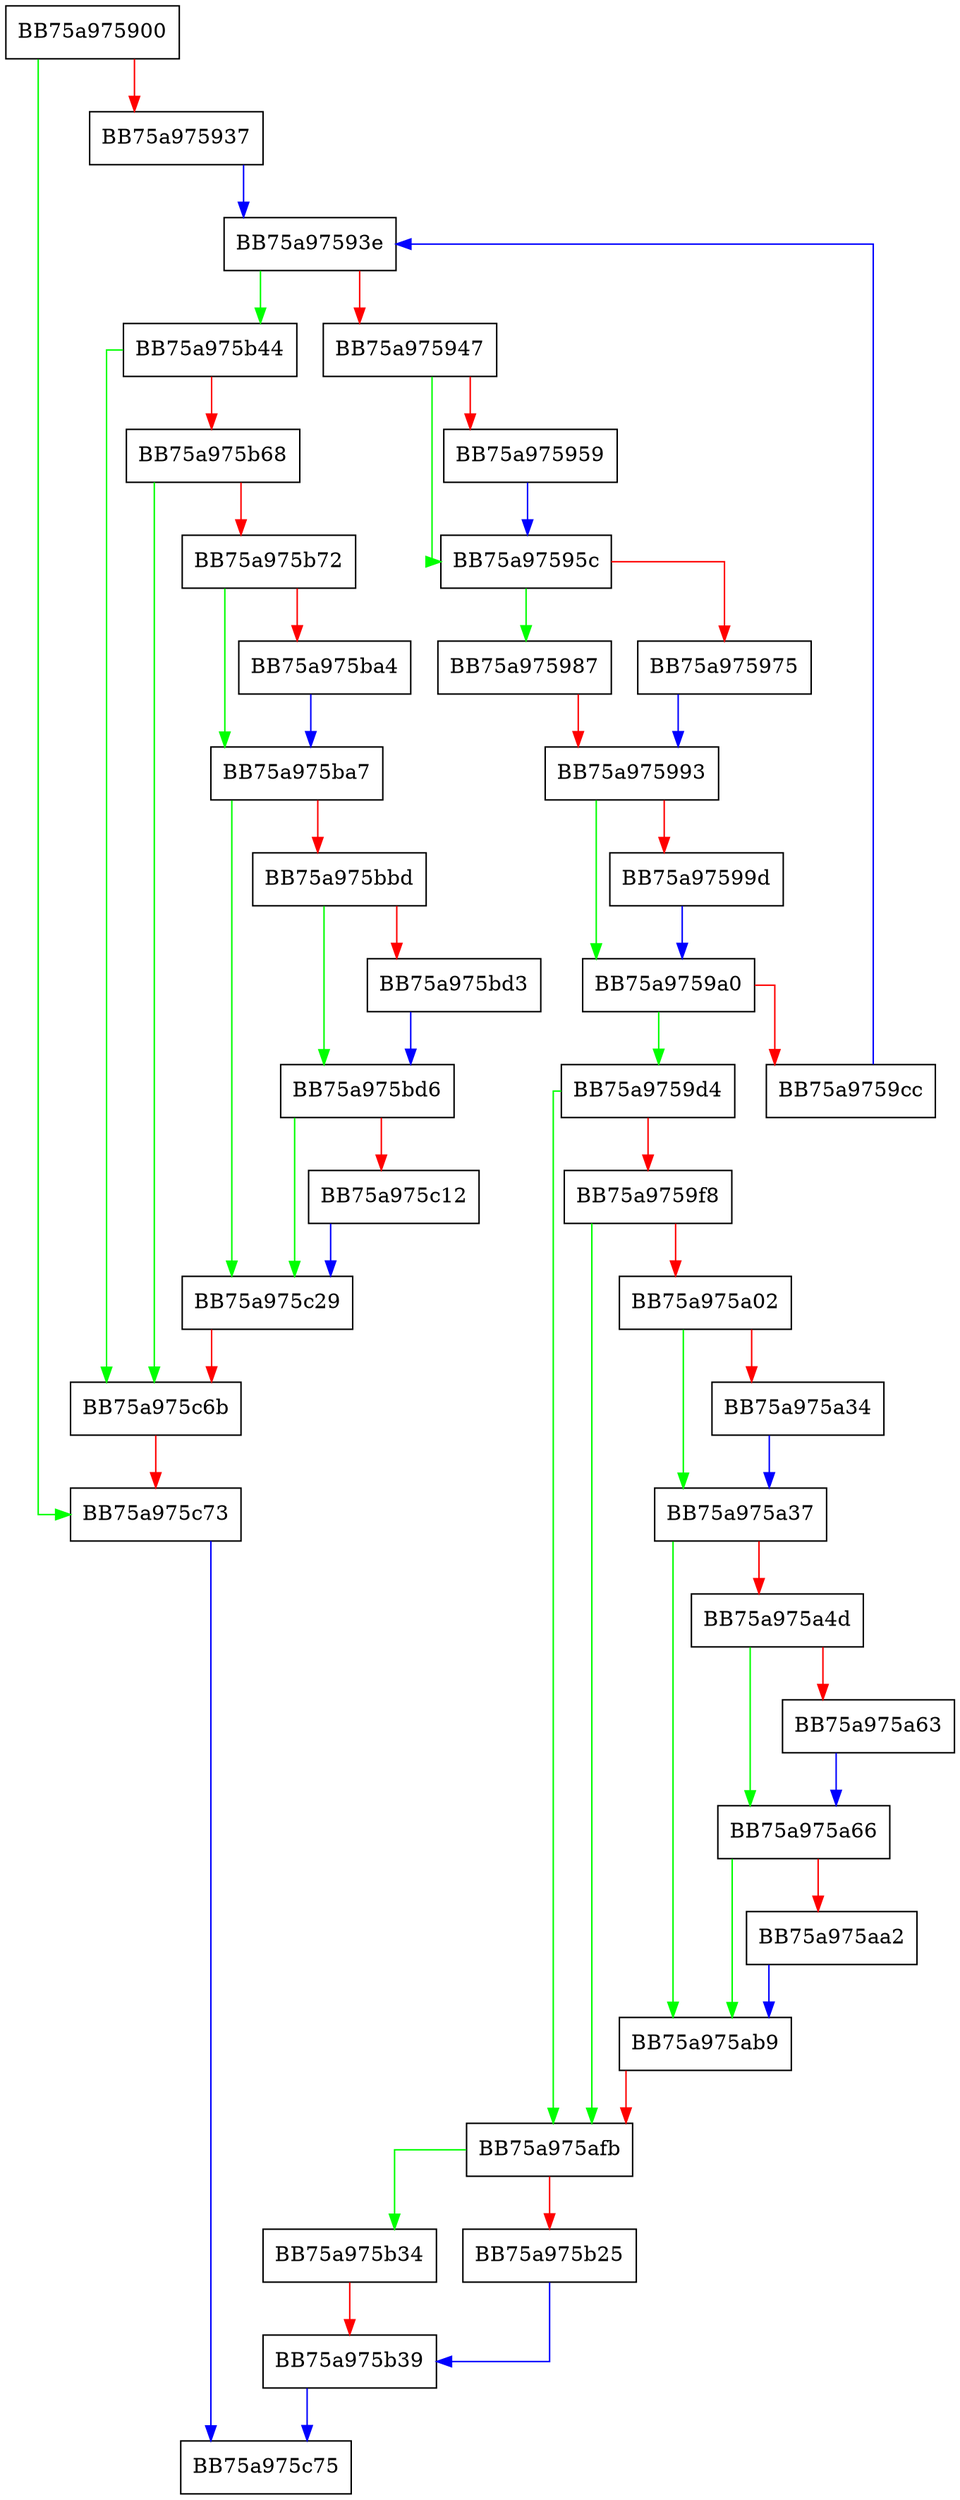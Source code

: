 digraph register_callback {
  node [shape="box"];
  graph [splines=ortho];
  BB75a975900 -> BB75a975c73 [color="green"];
  BB75a975900 -> BB75a975937 [color="red"];
  BB75a975937 -> BB75a97593e [color="blue"];
  BB75a97593e -> BB75a975b44 [color="green"];
  BB75a97593e -> BB75a975947 [color="red"];
  BB75a975947 -> BB75a97595c [color="green"];
  BB75a975947 -> BB75a975959 [color="red"];
  BB75a975959 -> BB75a97595c [color="blue"];
  BB75a97595c -> BB75a975987 [color="green"];
  BB75a97595c -> BB75a975975 [color="red"];
  BB75a975975 -> BB75a975993 [color="blue"];
  BB75a975987 -> BB75a975993 [color="red"];
  BB75a975993 -> BB75a9759a0 [color="green"];
  BB75a975993 -> BB75a97599d [color="red"];
  BB75a97599d -> BB75a9759a0 [color="blue"];
  BB75a9759a0 -> BB75a9759d4 [color="green"];
  BB75a9759a0 -> BB75a9759cc [color="red"];
  BB75a9759cc -> BB75a97593e [color="blue"];
  BB75a9759d4 -> BB75a975afb [color="green"];
  BB75a9759d4 -> BB75a9759f8 [color="red"];
  BB75a9759f8 -> BB75a975afb [color="green"];
  BB75a9759f8 -> BB75a975a02 [color="red"];
  BB75a975a02 -> BB75a975a37 [color="green"];
  BB75a975a02 -> BB75a975a34 [color="red"];
  BB75a975a34 -> BB75a975a37 [color="blue"];
  BB75a975a37 -> BB75a975ab9 [color="green"];
  BB75a975a37 -> BB75a975a4d [color="red"];
  BB75a975a4d -> BB75a975a66 [color="green"];
  BB75a975a4d -> BB75a975a63 [color="red"];
  BB75a975a63 -> BB75a975a66 [color="blue"];
  BB75a975a66 -> BB75a975ab9 [color="green"];
  BB75a975a66 -> BB75a975aa2 [color="red"];
  BB75a975aa2 -> BB75a975ab9 [color="blue"];
  BB75a975ab9 -> BB75a975afb [color="red"];
  BB75a975afb -> BB75a975b34 [color="green"];
  BB75a975afb -> BB75a975b25 [color="red"];
  BB75a975b25 -> BB75a975b39 [color="blue"];
  BB75a975b34 -> BB75a975b39 [color="red"];
  BB75a975b39 -> BB75a975c75 [color="blue"];
  BB75a975b44 -> BB75a975c6b [color="green"];
  BB75a975b44 -> BB75a975b68 [color="red"];
  BB75a975b68 -> BB75a975c6b [color="green"];
  BB75a975b68 -> BB75a975b72 [color="red"];
  BB75a975b72 -> BB75a975ba7 [color="green"];
  BB75a975b72 -> BB75a975ba4 [color="red"];
  BB75a975ba4 -> BB75a975ba7 [color="blue"];
  BB75a975ba7 -> BB75a975c29 [color="green"];
  BB75a975ba7 -> BB75a975bbd [color="red"];
  BB75a975bbd -> BB75a975bd6 [color="green"];
  BB75a975bbd -> BB75a975bd3 [color="red"];
  BB75a975bd3 -> BB75a975bd6 [color="blue"];
  BB75a975bd6 -> BB75a975c29 [color="green"];
  BB75a975bd6 -> BB75a975c12 [color="red"];
  BB75a975c12 -> BB75a975c29 [color="blue"];
  BB75a975c29 -> BB75a975c6b [color="red"];
  BB75a975c6b -> BB75a975c73 [color="red"];
  BB75a975c73 -> BB75a975c75 [color="blue"];
}